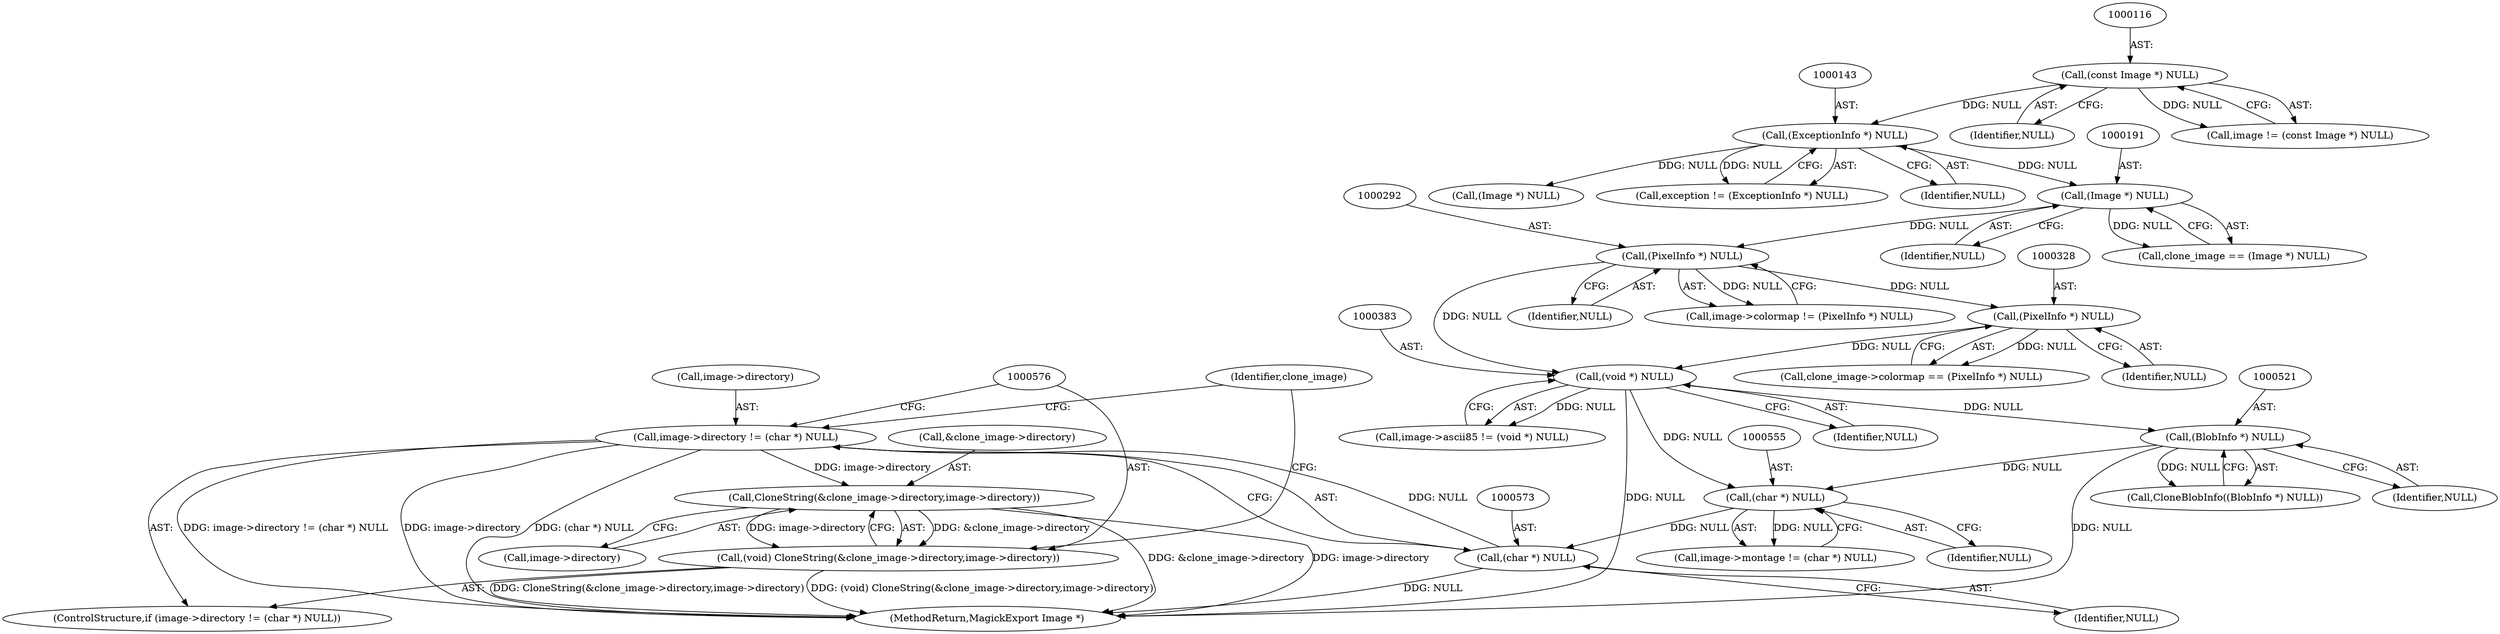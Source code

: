 digraph "0_ImageMagick_aecd0ada163a4d6c769cec178955d5f3e9316f2f_0@pointer" {
"1000577" [label="(Call,CloneString(&clone_image->directory,image->directory))"];
"1000568" [label="(Call,image->directory != (char *) NULL)"];
"1000572" [label="(Call,(char *) NULL)"];
"1000554" [label="(Call,(char *) NULL)"];
"1000382" [label="(Call,(void *) NULL)"];
"1000291" [label="(Call,(PixelInfo *) NULL)"];
"1000190" [label="(Call,(Image *) NULL)"];
"1000142" [label="(Call,(ExceptionInfo *) NULL)"];
"1000115" [label="(Call,(const Image *) NULL)"];
"1000327" [label="(Call,(PixelInfo *) NULL)"];
"1000520" [label="(Call,(BlobInfo *) NULL)"];
"1000575" [label="(Call,(void) CloneString(&clone_image->directory,image->directory))"];
"1000577" [label="(Call,CloneString(&clone_image->directory,image->directory))"];
"1000572" [label="(Call,(char *) NULL)"];
"1000176" [label="(Call,(Image *) NULL)"];
"1000550" [label="(Call,image->montage != (char *) NULL)"];
"1000574" [label="(Identifier,NULL)"];
"1000568" [label="(Call,image->directory != (char *) NULL)"];
"1000291" [label="(Call,(PixelInfo *) NULL)"];
"1000192" [label="(Identifier,NULL)"];
"1000190" [label="(Call,(Image *) NULL)"];
"1000327" [label="(Call,(PixelInfo *) NULL)"];
"1000117" [label="(Identifier,NULL)"];
"1000578" [label="(Call,&clone_image->directory)"];
"1000556" [label="(Identifier,NULL)"];
"1000384" [label="(Identifier,NULL)"];
"1000140" [label="(Call,exception != (ExceptionInfo *) NULL)"];
"1000575" [label="(Call,(void) CloneString(&clone_image->directory,image->directory))"];
"1000115" [label="(Call,(const Image *) NULL)"];
"1000554" [label="(Call,(char *) NULL)"];
"1000144" [label="(Identifier,NULL)"];
"1000587" [label="(Identifier,clone_image)"];
"1000382" [label="(Call,(void *) NULL)"];
"1000293" [label="(Identifier,NULL)"];
"1000522" [label="(Identifier,NULL)"];
"1000520" [label="(Call,(BlobInfo *) NULL)"];
"1000323" [label="(Call,clone_image->colormap == (PixelInfo *) NULL)"];
"1000378" [label="(Call,image->ascii85 != (void *) NULL)"];
"1000582" [label="(Call,image->directory)"];
"1000519" [label="(Call,CloneBlobInfo((BlobInfo *) NULL))"];
"1000287" [label="(Call,image->colormap != (PixelInfo *) NULL)"];
"1000567" [label="(ControlStructure,if (image->directory != (char *) NULL))"];
"1000569" [label="(Call,image->directory)"];
"1000142" [label="(Call,(ExceptionInfo *) NULL)"];
"1000763" [label="(MethodReturn,MagickExport Image *)"];
"1000113" [label="(Call,image != (const Image *) NULL)"];
"1000329" [label="(Identifier,NULL)"];
"1000188" [label="(Call,clone_image == (Image *) NULL)"];
"1000577" -> "1000575"  [label="AST: "];
"1000577" -> "1000582"  [label="CFG: "];
"1000578" -> "1000577"  [label="AST: "];
"1000582" -> "1000577"  [label="AST: "];
"1000575" -> "1000577"  [label="CFG: "];
"1000577" -> "1000763"  [label="DDG: &clone_image->directory"];
"1000577" -> "1000763"  [label="DDG: image->directory"];
"1000577" -> "1000575"  [label="DDG: &clone_image->directory"];
"1000577" -> "1000575"  [label="DDG: image->directory"];
"1000568" -> "1000577"  [label="DDG: image->directory"];
"1000568" -> "1000567"  [label="AST: "];
"1000568" -> "1000572"  [label="CFG: "];
"1000569" -> "1000568"  [label="AST: "];
"1000572" -> "1000568"  [label="AST: "];
"1000576" -> "1000568"  [label="CFG: "];
"1000587" -> "1000568"  [label="CFG: "];
"1000568" -> "1000763"  [label="DDG: image->directory != (char *) NULL"];
"1000568" -> "1000763"  [label="DDG: image->directory"];
"1000568" -> "1000763"  [label="DDG: (char *) NULL"];
"1000572" -> "1000568"  [label="DDG: NULL"];
"1000572" -> "1000574"  [label="CFG: "];
"1000573" -> "1000572"  [label="AST: "];
"1000574" -> "1000572"  [label="AST: "];
"1000572" -> "1000763"  [label="DDG: NULL"];
"1000554" -> "1000572"  [label="DDG: NULL"];
"1000554" -> "1000550"  [label="AST: "];
"1000554" -> "1000556"  [label="CFG: "];
"1000555" -> "1000554"  [label="AST: "];
"1000556" -> "1000554"  [label="AST: "];
"1000550" -> "1000554"  [label="CFG: "];
"1000554" -> "1000550"  [label="DDG: NULL"];
"1000382" -> "1000554"  [label="DDG: NULL"];
"1000520" -> "1000554"  [label="DDG: NULL"];
"1000382" -> "1000378"  [label="AST: "];
"1000382" -> "1000384"  [label="CFG: "];
"1000383" -> "1000382"  [label="AST: "];
"1000384" -> "1000382"  [label="AST: "];
"1000378" -> "1000382"  [label="CFG: "];
"1000382" -> "1000763"  [label="DDG: NULL"];
"1000382" -> "1000378"  [label="DDG: NULL"];
"1000291" -> "1000382"  [label="DDG: NULL"];
"1000327" -> "1000382"  [label="DDG: NULL"];
"1000382" -> "1000520"  [label="DDG: NULL"];
"1000291" -> "1000287"  [label="AST: "];
"1000291" -> "1000293"  [label="CFG: "];
"1000292" -> "1000291"  [label="AST: "];
"1000293" -> "1000291"  [label="AST: "];
"1000287" -> "1000291"  [label="CFG: "];
"1000291" -> "1000287"  [label="DDG: NULL"];
"1000190" -> "1000291"  [label="DDG: NULL"];
"1000291" -> "1000327"  [label="DDG: NULL"];
"1000190" -> "1000188"  [label="AST: "];
"1000190" -> "1000192"  [label="CFG: "];
"1000191" -> "1000190"  [label="AST: "];
"1000192" -> "1000190"  [label="AST: "];
"1000188" -> "1000190"  [label="CFG: "];
"1000190" -> "1000188"  [label="DDG: NULL"];
"1000142" -> "1000190"  [label="DDG: NULL"];
"1000142" -> "1000140"  [label="AST: "];
"1000142" -> "1000144"  [label="CFG: "];
"1000143" -> "1000142"  [label="AST: "];
"1000144" -> "1000142"  [label="AST: "];
"1000140" -> "1000142"  [label="CFG: "];
"1000142" -> "1000140"  [label="DDG: NULL"];
"1000115" -> "1000142"  [label="DDG: NULL"];
"1000142" -> "1000176"  [label="DDG: NULL"];
"1000115" -> "1000113"  [label="AST: "];
"1000115" -> "1000117"  [label="CFG: "];
"1000116" -> "1000115"  [label="AST: "];
"1000117" -> "1000115"  [label="AST: "];
"1000113" -> "1000115"  [label="CFG: "];
"1000115" -> "1000113"  [label="DDG: NULL"];
"1000327" -> "1000323"  [label="AST: "];
"1000327" -> "1000329"  [label="CFG: "];
"1000328" -> "1000327"  [label="AST: "];
"1000329" -> "1000327"  [label="AST: "];
"1000323" -> "1000327"  [label="CFG: "];
"1000327" -> "1000323"  [label="DDG: NULL"];
"1000520" -> "1000519"  [label="AST: "];
"1000520" -> "1000522"  [label="CFG: "];
"1000521" -> "1000520"  [label="AST: "];
"1000522" -> "1000520"  [label="AST: "];
"1000519" -> "1000520"  [label="CFG: "];
"1000520" -> "1000763"  [label="DDG: NULL"];
"1000520" -> "1000519"  [label="DDG: NULL"];
"1000575" -> "1000567"  [label="AST: "];
"1000576" -> "1000575"  [label="AST: "];
"1000587" -> "1000575"  [label="CFG: "];
"1000575" -> "1000763"  [label="DDG: (void) CloneString(&clone_image->directory,image->directory)"];
"1000575" -> "1000763"  [label="DDG: CloneString(&clone_image->directory,image->directory)"];
}

